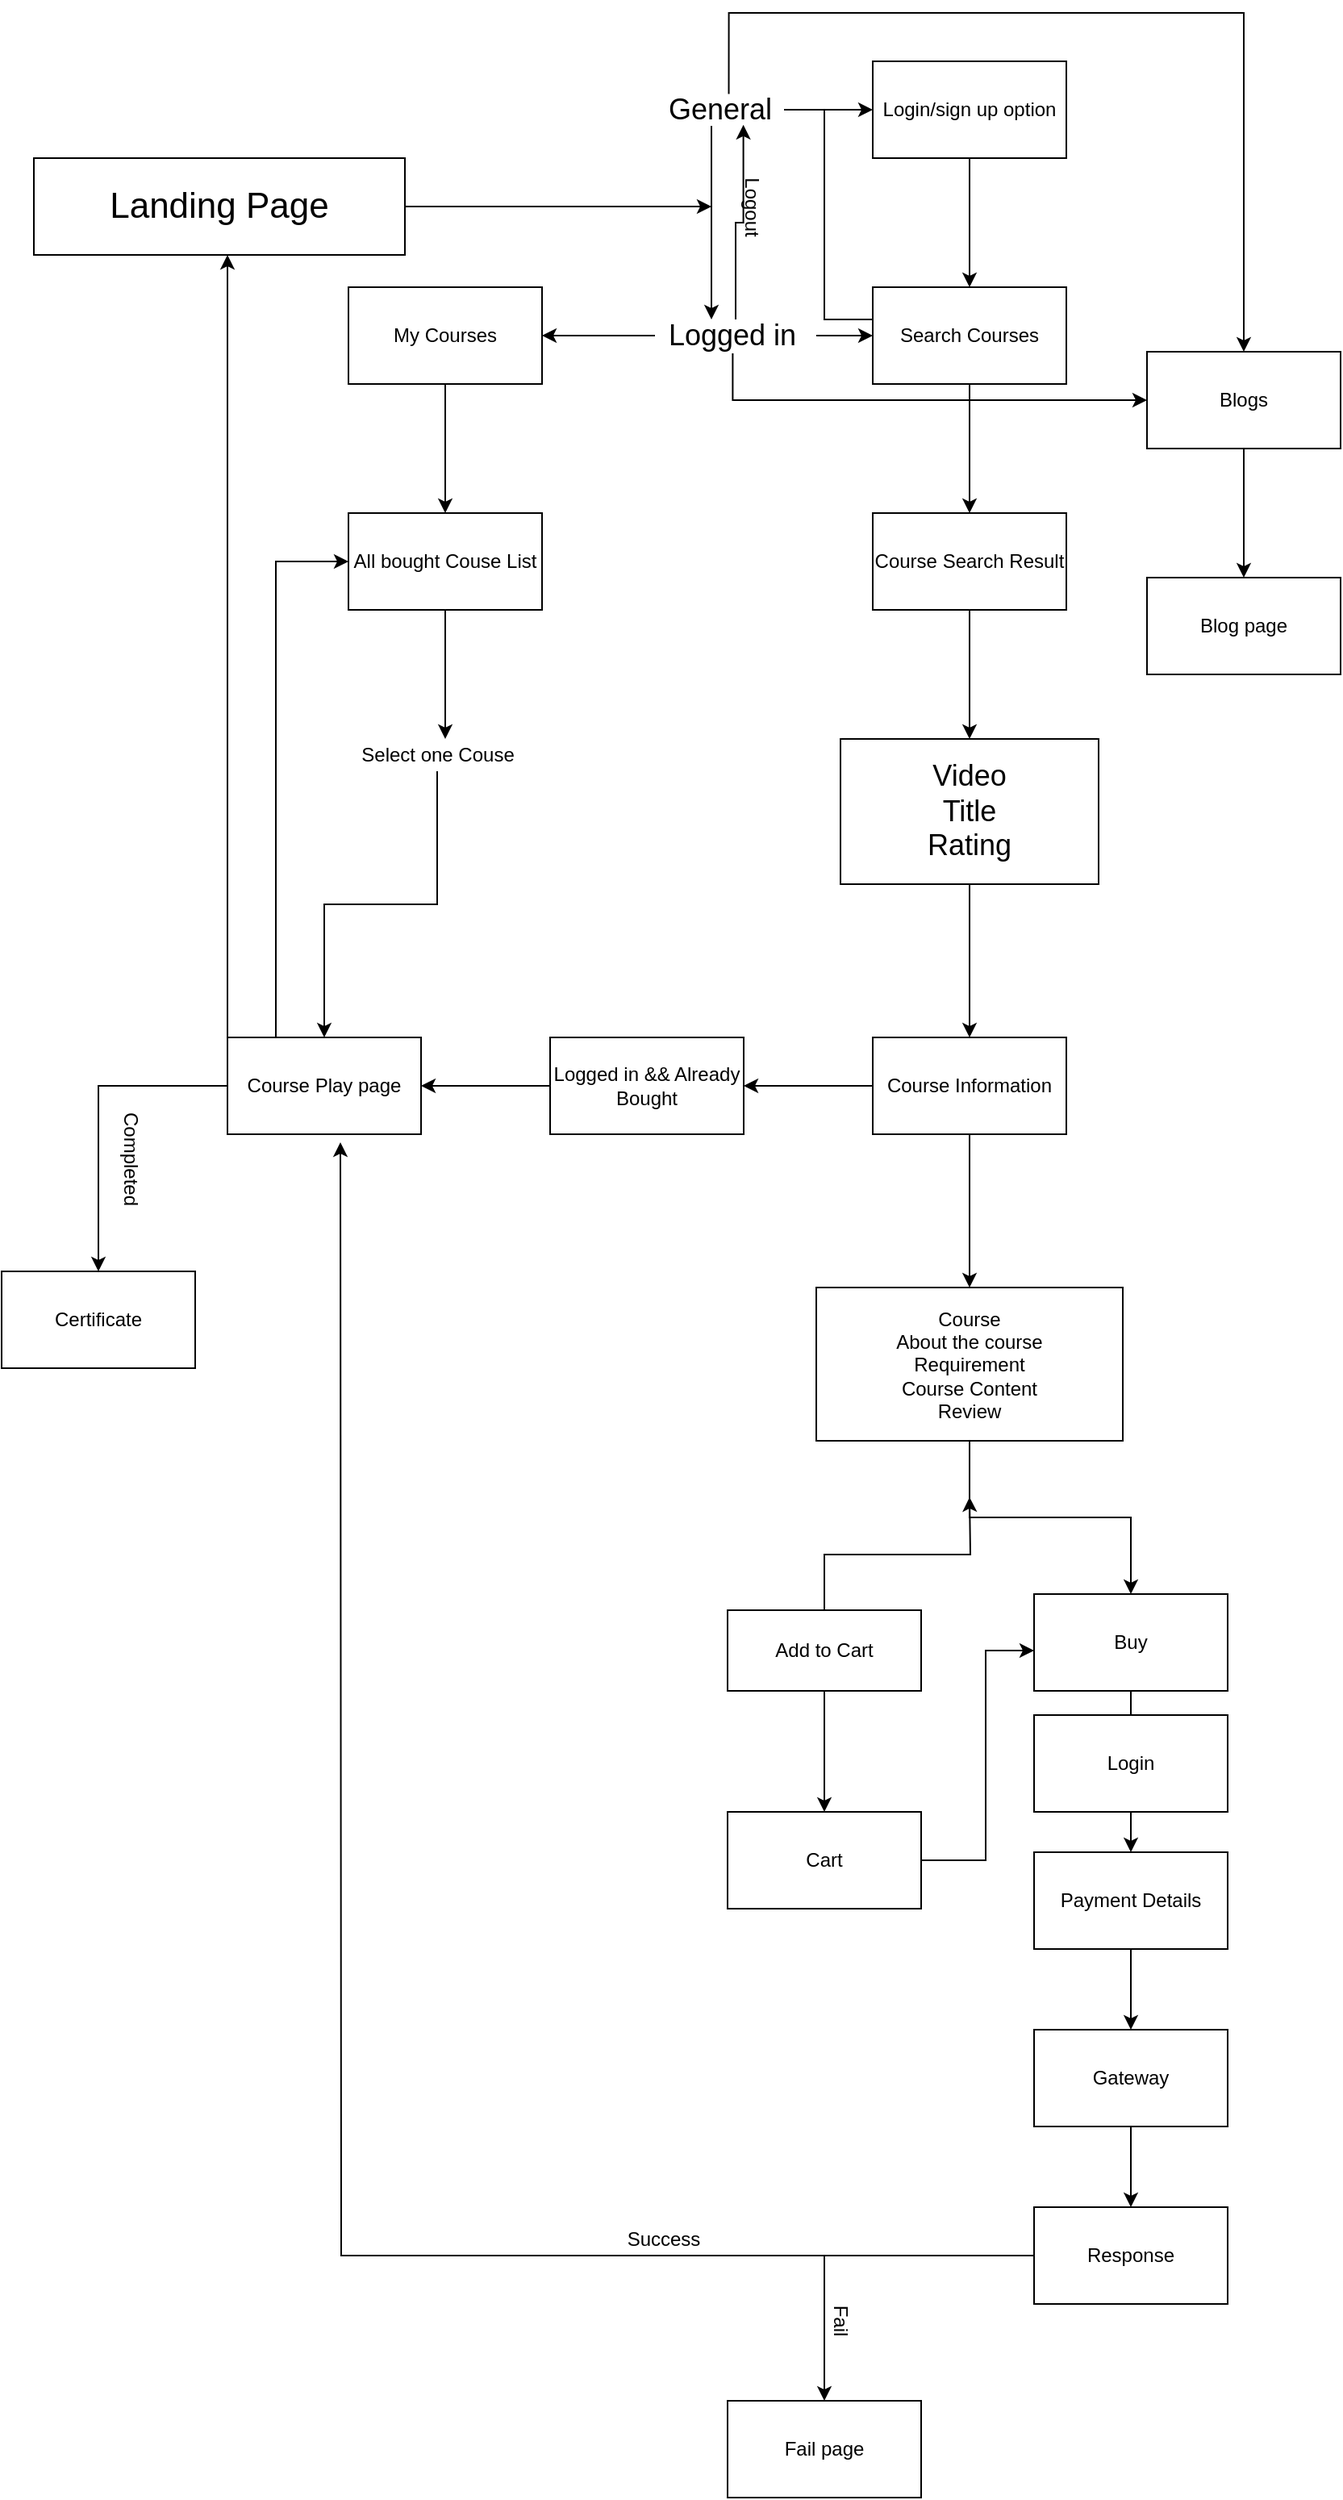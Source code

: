 <mxfile version="14.9.8" type="github">
  <diagram id="oLJKFiKBngFNfd6EzUxN" name="Page-1">
    <mxGraphModel dx="1038" dy="1647" grid="1" gridSize="10" guides="1" tooltips="1" connect="1" arrows="1" fold="1" page="1" pageScale="1" pageWidth="850" pageHeight="1100" math="0" shadow="0">
      <root>
        <mxCell id="0" />
        <mxCell id="1" parent="0" />
        <mxCell id="Ocl0AgpswJDA-IJ68-me-5" style="edgeStyle=orthogonalEdgeStyle;rounded=0;orthogonalLoop=1;jettySize=auto;html=1;exitX=1;exitY=0.5;exitDx=0;exitDy=0;" edge="1" parent="1" source="Ocl0AgpswJDA-IJ68-me-1">
          <mxGeometry relative="1" as="geometry">
            <mxPoint x="460" y="80" as="targetPoint" />
          </mxGeometry>
        </mxCell>
        <mxCell id="Ocl0AgpswJDA-IJ68-me-1" value="&lt;font style=&quot;font-size: 22px&quot;&gt;Landing Page&lt;/font&gt;" style="rounded=0;whiteSpace=wrap;html=1;" vertex="1" parent="1">
          <mxGeometry x="40" y="50" width="230" height="60" as="geometry" />
        </mxCell>
        <mxCell id="Ocl0AgpswJDA-IJ68-me-11" style="edgeStyle=orthogonalEdgeStyle;rounded=0;orthogonalLoop=1;jettySize=auto;html=1;entryX=0.685;entryY=0.97;entryDx=0;entryDy=0;entryPerimeter=0;" edge="1" parent="1" source="Ocl0AgpswJDA-IJ68-me-3" target="Ocl0AgpswJDA-IJ68-me-4">
          <mxGeometry relative="1" as="geometry" />
        </mxCell>
        <mxCell id="Ocl0AgpswJDA-IJ68-me-15" style="edgeStyle=orthogonalEdgeStyle;rounded=0;orthogonalLoop=1;jettySize=auto;html=1;" edge="1" parent="1" source="Ocl0AgpswJDA-IJ68-me-3" target="Ocl0AgpswJDA-IJ68-me-9">
          <mxGeometry relative="1" as="geometry" />
        </mxCell>
        <mxCell id="Ocl0AgpswJDA-IJ68-me-54" value="" style="edgeStyle=orthogonalEdgeStyle;rounded=0;orthogonalLoop=1;jettySize=auto;html=1;" edge="1" parent="1" source="Ocl0AgpswJDA-IJ68-me-3" target="Ocl0AgpswJDA-IJ68-me-53">
          <mxGeometry relative="1" as="geometry" />
        </mxCell>
        <mxCell id="Ocl0AgpswJDA-IJ68-me-3" value="&lt;font style=&quot;font-size: 18px&quot;&gt;Logged in&amp;nbsp;&lt;/font&gt;" style="text;html=1;align=center;verticalAlign=middle;resizable=0;points=[];autosize=1;strokeColor=none;" vertex="1" parent="1">
          <mxGeometry x="425" y="150" width="100" height="20" as="geometry" />
        </mxCell>
        <mxCell id="Ocl0AgpswJDA-IJ68-me-6" value="" style="edgeStyle=orthogonalEdgeStyle;rounded=0;orthogonalLoop=1;jettySize=auto;html=1;" edge="1" parent="1" source="Ocl0AgpswJDA-IJ68-me-4" target="Ocl0AgpswJDA-IJ68-me-3">
          <mxGeometry relative="1" as="geometry">
            <Array as="points">
              <mxPoint x="460" y="120" />
              <mxPoint x="460" y="120" />
            </Array>
          </mxGeometry>
        </mxCell>
        <mxCell id="Ocl0AgpswJDA-IJ68-me-8" value="" style="edgeStyle=orthogonalEdgeStyle;rounded=0;orthogonalLoop=1;jettySize=auto;html=1;" edge="1" parent="1" source="Ocl0AgpswJDA-IJ68-me-4" target="Ocl0AgpswJDA-IJ68-me-7">
          <mxGeometry relative="1" as="geometry" />
        </mxCell>
        <mxCell id="Ocl0AgpswJDA-IJ68-me-16" style="edgeStyle=orthogonalEdgeStyle;rounded=0;orthogonalLoop=1;jettySize=auto;html=1;" edge="1" parent="1" source="Ocl0AgpswJDA-IJ68-me-4">
          <mxGeometry relative="1" as="geometry">
            <mxPoint x="570" y="150" as="targetPoint" />
            <Array as="points">
              <mxPoint x="530" y="20" />
            </Array>
          </mxGeometry>
        </mxCell>
        <mxCell id="Ocl0AgpswJDA-IJ68-me-4" value="&lt;font style=&quot;font-size: 18px&quot;&gt;General&lt;/font&gt;" style="text;html=1;align=center;verticalAlign=middle;resizable=0;points=[];autosize=1;strokeColor=none;" vertex="1" parent="1">
          <mxGeometry x="425" y="10" width="80" height="20" as="geometry" />
        </mxCell>
        <mxCell id="Ocl0AgpswJDA-IJ68-me-10" value="" style="edgeStyle=orthogonalEdgeStyle;rounded=0;orthogonalLoop=1;jettySize=auto;html=1;" edge="1" parent="1" source="Ocl0AgpswJDA-IJ68-me-7" target="Ocl0AgpswJDA-IJ68-me-9">
          <mxGeometry relative="1" as="geometry" />
        </mxCell>
        <mxCell id="Ocl0AgpswJDA-IJ68-me-68" style="edgeStyle=orthogonalEdgeStyle;rounded=0;orthogonalLoop=1;jettySize=auto;html=1;entryX=0.5;entryY=0;entryDx=0;entryDy=0;exitX=0.572;exitY=0.01;exitDx=0;exitDy=0;exitPerimeter=0;" edge="1" parent="1" source="Ocl0AgpswJDA-IJ68-me-4" target="Ocl0AgpswJDA-IJ68-me-67">
          <mxGeometry relative="1" as="geometry">
            <mxPoint x="470" as="sourcePoint" />
            <Array as="points">
              <mxPoint x="471" y="-40" />
              <mxPoint x="790" y="-40" />
            </Array>
          </mxGeometry>
        </mxCell>
        <mxCell id="Ocl0AgpswJDA-IJ68-me-7" value="Login/sign up option" style="whiteSpace=wrap;html=1;" vertex="1" parent="1">
          <mxGeometry x="560" y="-10" width="120" height="60" as="geometry" />
        </mxCell>
        <mxCell id="Ocl0AgpswJDA-IJ68-me-18" value="" style="edgeStyle=orthogonalEdgeStyle;rounded=0;orthogonalLoop=1;jettySize=auto;html=1;" edge="1" parent="1" source="Ocl0AgpswJDA-IJ68-me-9" target="Ocl0AgpswJDA-IJ68-me-17">
          <mxGeometry relative="1" as="geometry" />
        </mxCell>
        <mxCell id="Ocl0AgpswJDA-IJ68-me-9" value="Search Courses" style="whiteSpace=wrap;html=1;" vertex="1" parent="1">
          <mxGeometry x="560" y="130" width="120" height="60" as="geometry" />
        </mxCell>
        <mxCell id="Ocl0AgpswJDA-IJ68-me-12" value="Logout" style="text;html=1;align=center;verticalAlign=middle;resizable=0;points=[];autosize=1;strokeColor=none;rotation=90;" vertex="1" parent="1">
          <mxGeometry x="460" y="70" width="50" height="20" as="geometry" />
        </mxCell>
        <mxCell id="Ocl0AgpswJDA-IJ68-me-20" value="" style="edgeStyle=orthogonalEdgeStyle;rounded=0;orthogonalLoop=1;jettySize=auto;html=1;" edge="1" parent="1" source="Ocl0AgpswJDA-IJ68-me-17" target="Ocl0AgpswJDA-IJ68-me-19">
          <mxGeometry relative="1" as="geometry" />
        </mxCell>
        <mxCell id="Ocl0AgpswJDA-IJ68-me-17" value="Course Search Result" style="whiteSpace=wrap;html=1;" vertex="1" parent="1">
          <mxGeometry x="560" y="270" width="120" height="60" as="geometry" />
        </mxCell>
        <mxCell id="Ocl0AgpswJDA-IJ68-me-23" value="" style="edgeStyle=orthogonalEdgeStyle;rounded=0;orthogonalLoop=1;jettySize=auto;html=1;" edge="1" parent="1" source="Ocl0AgpswJDA-IJ68-me-19" target="Ocl0AgpswJDA-IJ68-me-22">
          <mxGeometry relative="1" as="geometry" />
        </mxCell>
        <mxCell id="Ocl0AgpswJDA-IJ68-me-19" value="&lt;font style=&quot;font-size: 18px&quot;&gt;Video&lt;br&gt;Title&lt;br&gt;Rating&lt;/font&gt;" style="whiteSpace=wrap;html=1;" vertex="1" parent="1">
          <mxGeometry x="540" y="410" width="160" height="90" as="geometry" />
        </mxCell>
        <mxCell id="Ocl0AgpswJDA-IJ68-me-25" value="" style="edgeStyle=orthogonalEdgeStyle;rounded=0;orthogonalLoop=1;jettySize=auto;html=1;" edge="1" parent="1" source="Ocl0AgpswJDA-IJ68-me-22" target="Ocl0AgpswJDA-IJ68-me-24">
          <mxGeometry relative="1" as="geometry" />
        </mxCell>
        <mxCell id="Ocl0AgpswJDA-IJ68-me-27" value="" style="edgeStyle=orthogonalEdgeStyle;rounded=0;orthogonalLoop=1;jettySize=auto;html=1;" edge="1" parent="1" source="Ocl0AgpswJDA-IJ68-me-22" target="Ocl0AgpswJDA-IJ68-me-26">
          <mxGeometry relative="1" as="geometry" />
        </mxCell>
        <mxCell id="Ocl0AgpswJDA-IJ68-me-22" value="Course Information" style="whiteSpace=wrap;html=1;" vertex="1" parent="1">
          <mxGeometry x="560" y="595" width="120" height="60" as="geometry" />
        </mxCell>
        <mxCell id="Ocl0AgpswJDA-IJ68-me-33" value="" style="edgeStyle=orthogonalEdgeStyle;rounded=0;orthogonalLoop=1;jettySize=auto;html=1;" edge="1" parent="1" source="Ocl0AgpswJDA-IJ68-me-24" target="Ocl0AgpswJDA-IJ68-me-32">
          <mxGeometry relative="1" as="geometry" />
        </mxCell>
        <mxCell id="Ocl0AgpswJDA-IJ68-me-24" value="Logged in &amp;amp;&amp;amp; Already Bought" style="whiteSpace=wrap;html=1;" vertex="1" parent="1">
          <mxGeometry x="360" y="595" width="120" height="60" as="geometry" />
        </mxCell>
        <mxCell id="Ocl0AgpswJDA-IJ68-me-31" value="" style="edgeStyle=orthogonalEdgeStyle;rounded=0;orthogonalLoop=1;jettySize=auto;html=1;" edge="1" parent="1" source="Ocl0AgpswJDA-IJ68-me-26" target="Ocl0AgpswJDA-IJ68-me-30">
          <mxGeometry relative="1" as="geometry" />
        </mxCell>
        <mxCell id="Ocl0AgpswJDA-IJ68-me-26" value="Course&lt;br&gt;About the course&lt;br&gt;Requirement&lt;br&gt;Course Content&lt;br&gt;Review" style="whiteSpace=wrap;html=1;" vertex="1" parent="1">
          <mxGeometry x="525" y="750" width="190" height="95" as="geometry" />
        </mxCell>
        <mxCell id="Ocl0AgpswJDA-IJ68-me-39" style="edgeStyle=orthogonalEdgeStyle;rounded=0;orthogonalLoop=1;jettySize=auto;html=1;exitX=0.5;exitY=1;exitDx=0;exitDy=0;" edge="1" parent="1" source="Ocl0AgpswJDA-IJ68-me-30">
          <mxGeometry relative="1" as="geometry">
            <mxPoint x="720" y="1050" as="targetPoint" />
          </mxGeometry>
        </mxCell>
        <mxCell id="Ocl0AgpswJDA-IJ68-me-30" value="Buy" style="whiteSpace=wrap;html=1;" vertex="1" parent="1">
          <mxGeometry x="660" y="940" width="120" height="60" as="geometry" />
        </mxCell>
        <mxCell id="Ocl0AgpswJDA-IJ68-me-62" style="edgeStyle=orthogonalEdgeStyle;rounded=0;orthogonalLoop=1;jettySize=auto;html=1;exitX=0;exitY=0.5;exitDx=0;exitDy=0;" edge="1" parent="1" source="Ocl0AgpswJDA-IJ68-me-32" target="Ocl0AgpswJDA-IJ68-me-63">
          <mxGeometry relative="1" as="geometry">
            <mxPoint x="80" y="625" as="targetPoint" />
          </mxGeometry>
        </mxCell>
        <mxCell id="Ocl0AgpswJDA-IJ68-me-65" style="edgeStyle=orthogonalEdgeStyle;rounded=0;orthogonalLoop=1;jettySize=auto;html=1;exitX=0.25;exitY=0;exitDx=0;exitDy=0;entryX=0;entryY=0.5;entryDx=0;entryDy=0;" edge="1" parent="1" source="Ocl0AgpswJDA-IJ68-me-32" target="Ocl0AgpswJDA-IJ68-me-55">
          <mxGeometry relative="1" as="geometry" />
        </mxCell>
        <mxCell id="Ocl0AgpswJDA-IJ68-me-66" style="edgeStyle=orthogonalEdgeStyle;rounded=0;orthogonalLoop=1;jettySize=auto;html=1;exitX=0;exitY=0;exitDx=0;exitDy=0;" edge="1" parent="1" source="Ocl0AgpswJDA-IJ68-me-32">
          <mxGeometry relative="1" as="geometry">
            <mxPoint x="160" y="110" as="targetPoint" />
          </mxGeometry>
        </mxCell>
        <mxCell id="Ocl0AgpswJDA-IJ68-me-32" value="Course Play page" style="whiteSpace=wrap;html=1;" vertex="1" parent="1">
          <mxGeometry x="160" y="595" width="120" height="60" as="geometry" />
        </mxCell>
        <mxCell id="Ocl0AgpswJDA-IJ68-me-35" style="edgeStyle=orthogonalEdgeStyle;rounded=0;orthogonalLoop=1;jettySize=auto;html=1;exitX=0.5;exitY=0;exitDx=0;exitDy=0;" edge="1" parent="1" source="Ocl0AgpswJDA-IJ68-me-34">
          <mxGeometry relative="1" as="geometry">
            <mxPoint x="620" y="880" as="targetPoint" />
          </mxGeometry>
        </mxCell>
        <mxCell id="Ocl0AgpswJDA-IJ68-me-36" style="edgeStyle=orthogonalEdgeStyle;rounded=0;orthogonalLoop=1;jettySize=auto;html=1;exitX=1;exitY=0.5;exitDx=0;exitDy=0;" edge="1" parent="1" source="Ocl0AgpswJDA-IJ68-me-37">
          <mxGeometry relative="1" as="geometry">
            <mxPoint x="660" y="975" as="targetPoint" />
            <Array as="points">
              <mxPoint x="630" y="1105" />
              <mxPoint x="630" y="975" />
            </Array>
          </mxGeometry>
        </mxCell>
        <mxCell id="Ocl0AgpswJDA-IJ68-me-38" value="" style="edgeStyle=orthogonalEdgeStyle;rounded=0;orthogonalLoop=1;jettySize=auto;html=1;" edge="1" parent="1" source="Ocl0AgpswJDA-IJ68-me-34" target="Ocl0AgpswJDA-IJ68-me-37">
          <mxGeometry relative="1" as="geometry" />
        </mxCell>
        <mxCell id="Ocl0AgpswJDA-IJ68-me-34" value="Add to Cart" style="whiteSpace=wrap;html=1;" vertex="1" parent="1">
          <mxGeometry x="470" y="950" width="120" height="50" as="geometry" />
        </mxCell>
        <mxCell id="Ocl0AgpswJDA-IJ68-me-37" value="Cart" style="whiteSpace=wrap;html=1;" vertex="1" parent="1">
          <mxGeometry x="470" y="1075" width="120" height="60" as="geometry" />
        </mxCell>
        <mxCell id="Ocl0AgpswJDA-IJ68-me-42" value="" style="edgeStyle=orthogonalEdgeStyle;rounded=0;orthogonalLoop=1;jettySize=auto;html=1;" edge="1" parent="1" source="Ocl0AgpswJDA-IJ68-me-40" target="Ocl0AgpswJDA-IJ68-me-41">
          <mxGeometry relative="1" as="geometry" />
        </mxCell>
        <mxCell id="Ocl0AgpswJDA-IJ68-me-40" value="Payment Details" style="whiteSpace=wrap;html=1;" vertex="1" parent="1">
          <mxGeometry x="660" y="1100" width="120" height="60" as="geometry" />
        </mxCell>
        <mxCell id="Ocl0AgpswJDA-IJ68-me-44" value="" style="edgeStyle=orthogonalEdgeStyle;rounded=0;orthogonalLoop=1;jettySize=auto;html=1;" edge="1" parent="1" source="Ocl0AgpswJDA-IJ68-me-41" target="Ocl0AgpswJDA-IJ68-me-43">
          <mxGeometry relative="1" as="geometry" />
        </mxCell>
        <mxCell id="Ocl0AgpswJDA-IJ68-me-41" value="Gateway" style="whiteSpace=wrap;html=1;" vertex="1" parent="1">
          <mxGeometry x="660" y="1210" width="120" height="60" as="geometry" />
        </mxCell>
        <mxCell id="Ocl0AgpswJDA-IJ68-me-46" value="" style="edgeStyle=orthogonalEdgeStyle;rounded=0;orthogonalLoop=1;jettySize=auto;html=1;" edge="1" parent="1" source="Ocl0AgpswJDA-IJ68-me-43" target="Ocl0AgpswJDA-IJ68-me-45">
          <mxGeometry relative="1" as="geometry" />
        </mxCell>
        <mxCell id="Ocl0AgpswJDA-IJ68-me-47" style="edgeStyle=orthogonalEdgeStyle;rounded=0;orthogonalLoop=1;jettySize=auto;html=1;exitX=0;exitY=0.5;exitDx=0;exitDy=0;" edge="1" parent="1" source="Ocl0AgpswJDA-IJ68-me-43">
          <mxGeometry relative="1" as="geometry">
            <mxPoint x="230" y="660" as="targetPoint" />
          </mxGeometry>
        </mxCell>
        <mxCell id="Ocl0AgpswJDA-IJ68-me-43" value="Response" style="whiteSpace=wrap;html=1;" vertex="1" parent="1">
          <mxGeometry x="660" y="1320" width="120" height="60" as="geometry" />
        </mxCell>
        <mxCell id="Ocl0AgpswJDA-IJ68-me-45" value="Fail page" style="whiteSpace=wrap;html=1;" vertex="1" parent="1">
          <mxGeometry x="470" y="1440" width="120" height="60" as="geometry" />
        </mxCell>
        <mxCell id="Ocl0AgpswJDA-IJ68-me-49" value="Fail" style="text;html=1;align=center;verticalAlign=middle;resizable=0;points=[];autosize=1;strokeColor=none;rotation=90;" vertex="1" parent="1">
          <mxGeometry x="525" y="1380" width="30" height="20" as="geometry" />
        </mxCell>
        <mxCell id="Ocl0AgpswJDA-IJ68-me-50" value="Success" style="text;html=1;align=center;verticalAlign=middle;resizable=0;points=[];autosize=1;strokeColor=none;" vertex="1" parent="1">
          <mxGeometry x="400" y="1330" width="60" height="20" as="geometry" />
        </mxCell>
        <mxCell id="Ocl0AgpswJDA-IJ68-me-52" style="edgeStyle=orthogonalEdgeStyle;rounded=0;orthogonalLoop=1;jettySize=auto;html=1;exitX=0.5;exitY=1;exitDx=0;exitDy=0;entryX=0.5;entryY=0;entryDx=0;entryDy=0;" edge="1" parent="1" source="Ocl0AgpswJDA-IJ68-me-51" target="Ocl0AgpswJDA-IJ68-me-40">
          <mxGeometry relative="1" as="geometry" />
        </mxCell>
        <mxCell id="Ocl0AgpswJDA-IJ68-me-51" value="Login" style="whiteSpace=wrap;html=1;" vertex="1" parent="1">
          <mxGeometry x="660" y="1015" width="120" height="60" as="geometry" />
        </mxCell>
        <mxCell id="Ocl0AgpswJDA-IJ68-me-56" value="" style="edgeStyle=orthogonalEdgeStyle;rounded=0;orthogonalLoop=1;jettySize=auto;html=1;" edge="1" parent="1" source="Ocl0AgpswJDA-IJ68-me-53" target="Ocl0AgpswJDA-IJ68-me-55">
          <mxGeometry relative="1" as="geometry" />
        </mxCell>
        <mxCell id="Ocl0AgpswJDA-IJ68-me-53" value="My Courses" style="whiteSpace=wrap;html=1;" vertex="1" parent="1">
          <mxGeometry x="235" y="130" width="120" height="60" as="geometry" />
        </mxCell>
        <mxCell id="Ocl0AgpswJDA-IJ68-me-58" value="" style="edgeStyle=orthogonalEdgeStyle;rounded=0;orthogonalLoop=1;jettySize=auto;html=1;" edge="1" parent="1" source="Ocl0AgpswJDA-IJ68-me-55">
          <mxGeometry relative="1" as="geometry">
            <mxPoint x="295" y="410" as="targetPoint" />
          </mxGeometry>
        </mxCell>
        <mxCell id="Ocl0AgpswJDA-IJ68-me-55" value="All bought Couse List" style="whiteSpace=wrap;html=1;" vertex="1" parent="1">
          <mxGeometry x="235" y="270" width="120" height="60" as="geometry" />
        </mxCell>
        <mxCell id="Ocl0AgpswJDA-IJ68-me-61" value="" style="edgeStyle=orthogonalEdgeStyle;rounded=0;orthogonalLoop=1;jettySize=auto;html=1;entryX=0.5;entryY=0;entryDx=0;entryDy=0;" edge="1" parent="1" source="Ocl0AgpswJDA-IJ68-me-59" target="Ocl0AgpswJDA-IJ68-me-32">
          <mxGeometry relative="1" as="geometry">
            <mxPoint x="290" y="490" as="targetPoint" />
          </mxGeometry>
        </mxCell>
        <mxCell id="Ocl0AgpswJDA-IJ68-me-59" value="Select one Couse" style="text;html=1;align=center;verticalAlign=middle;resizable=0;points=[];autosize=1;strokeColor=none;" vertex="1" parent="1">
          <mxGeometry x="235" y="410" width="110" height="20" as="geometry" />
        </mxCell>
        <mxCell id="Ocl0AgpswJDA-IJ68-me-63" value="Certificate" style="whiteSpace=wrap;html=1;" vertex="1" parent="1">
          <mxGeometry x="20" y="740" width="120" height="60" as="geometry" />
        </mxCell>
        <mxCell id="Ocl0AgpswJDA-IJ68-me-64" value="Completed" style="text;html=1;align=center;verticalAlign=middle;resizable=0;points=[];autosize=1;strokeColor=none;rotation=90;" vertex="1" parent="1">
          <mxGeometry x="65" y="660" width="70" height="20" as="geometry" />
        </mxCell>
        <mxCell id="Ocl0AgpswJDA-IJ68-me-69" style="edgeStyle=orthogonalEdgeStyle;rounded=0;orthogonalLoop=1;jettySize=auto;html=1;exitX=0.482;exitY=1.05;exitDx=0;exitDy=0;exitPerimeter=0;entryX=0;entryY=0.5;entryDx=0;entryDy=0;" edge="1" parent="1" source="Ocl0AgpswJDA-IJ68-me-3" target="Ocl0AgpswJDA-IJ68-me-67">
          <mxGeometry relative="1" as="geometry">
            <mxPoint x="720" y="270" as="targetPoint" />
          </mxGeometry>
        </mxCell>
        <mxCell id="Ocl0AgpswJDA-IJ68-me-71" value="" style="edgeStyle=orthogonalEdgeStyle;rounded=0;orthogonalLoop=1;jettySize=auto;html=1;" edge="1" parent="1" source="Ocl0AgpswJDA-IJ68-me-67" target="Ocl0AgpswJDA-IJ68-me-70">
          <mxGeometry relative="1" as="geometry" />
        </mxCell>
        <mxCell id="Ocl0AgpswJDA-IJ68-me-67" value="Blogs" style="whiteSpace=wrap;html=1;" vertex="1" parent="1">
          <mxGeometry x="730" y="170" width="120" height="60" as="geometry" />
        </mxCell>
        <mxCell id="Ocl0AgpswJDA-IJ68-me-70" value="Blog page" style="whiteSpace=wrap;html=1;" vertex="1" parent="1">
          <mxGeometry x="730" y="310" width="120" height="60" as="geometry" />
        </mxCell>
      </root>
    </mxGraphModel>
  </diagram>
</mxfile>
